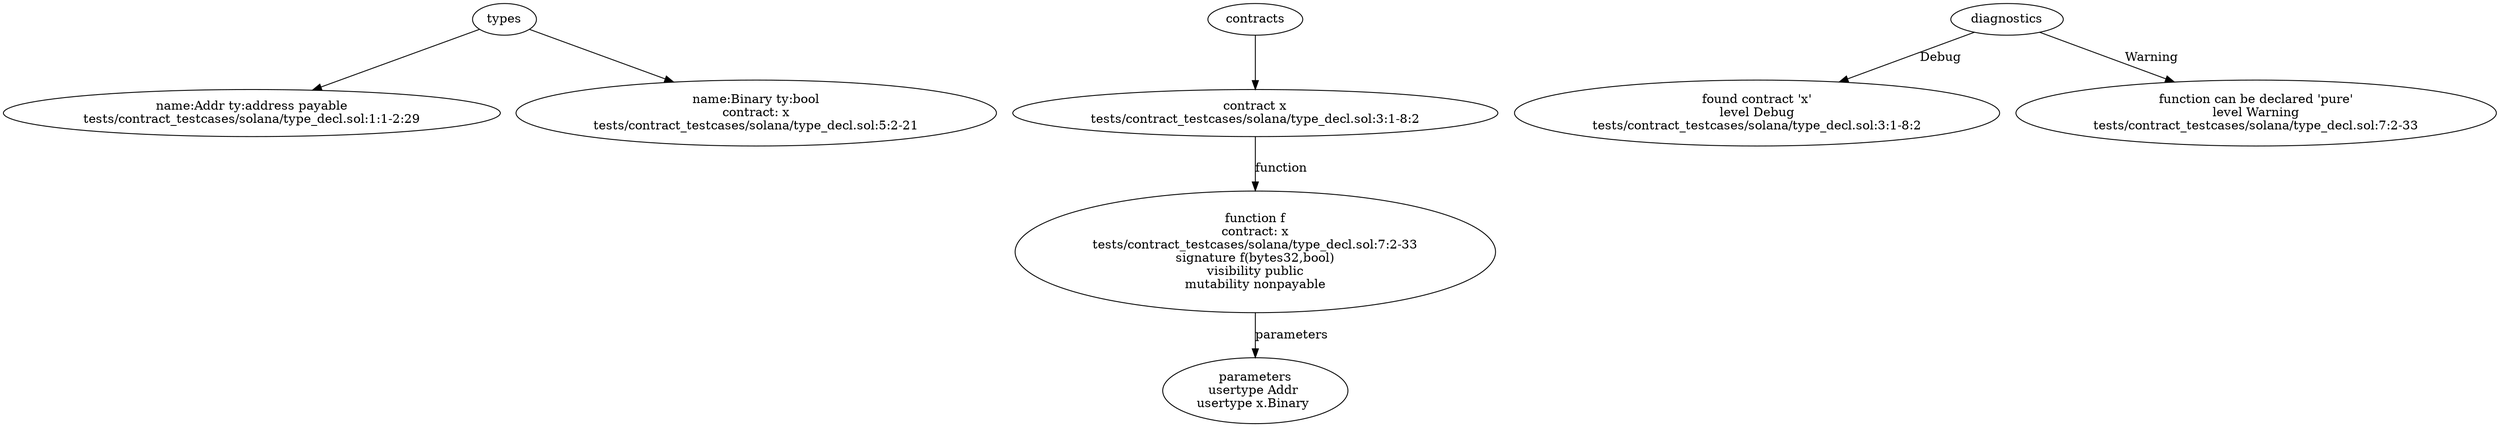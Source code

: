 strict digraph "tests/contract_testcases/solana/type_decl.sol" {
	Addr [label="name:Addr ty:address payable\ntests/contract_testcases/solana/type_decl.sol:1:1-2:29"]
	Binary [label="name:Binary ty:bool\ncontract: x\ntests/contract_testcases/solana/type_decl.sol:5:2-21"]
	contract [label="contract x\ntests/contract_testcases/solana/type_decl.sol:3:1-8:2"]
	f [label="function f\ncontract: x\ntests/contract_testcases/solana/type_decl.sol:7:2-33\nsignature f(bytes32,bool)\nvisibility public\nmutability nonpayable"]
	parameters [label="parameters\nusertype Addr \nusertype x.Binary "]
	diagnostic [label="found contract 'x'\nlevel Debug\ntests/contract_testcases/solana/type_decl.sol:3:1-8:2"]
	diagnostic_9 [label="function can be declared 'pure'\nlevel Warning\ntests/contract_testcases/solana/type_decl.sol:7:2-33"]
	types -> Addr
	types -> Binary
	contracts -> contract
	contract -> f [label="function"]
	f -> parameters [label="parameters"]
	diagnostics -> diagnostic [label="Debug"]
	diagnostics -> diagnostic_9 [label="Warning"]
}
